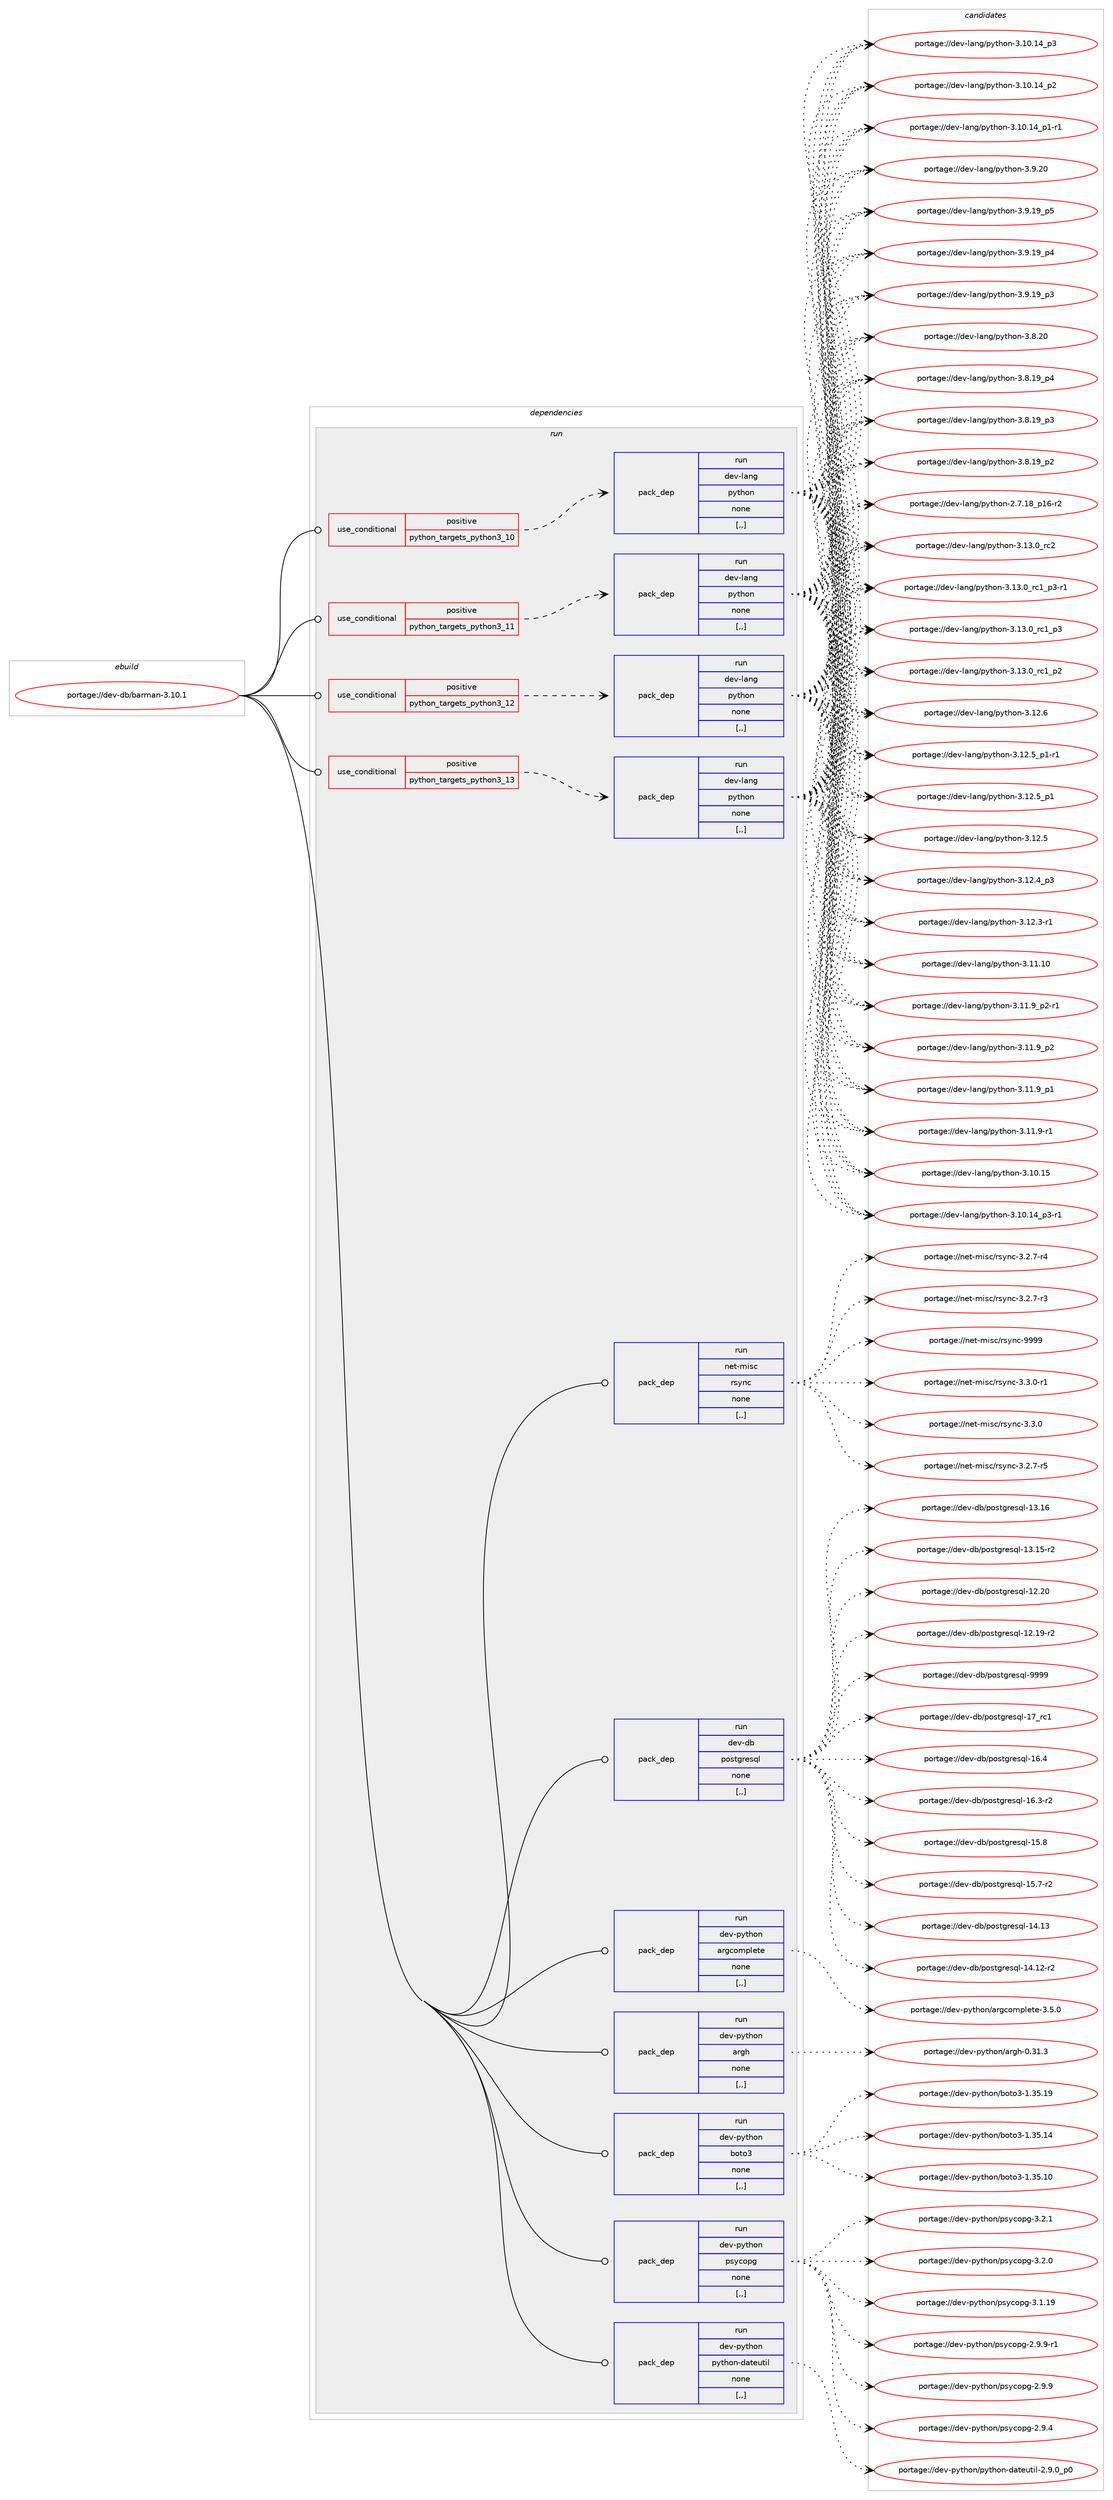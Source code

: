 digraph prolog {

# *************
# Graph options
# *************

newrank=true;
concentrate=true;
compound=true;
graph [rankdir=LR,fontname=Helvetica,fontsize=10,ranksep=1.5];#, ranksep=2.5, nodesep=0.2];
edge  [arrowhead=vee];
node  [fontname=Helvetica,fontsize=10];

# **********
# The ebuild
# **********

subgraph cluster_leftcol {
color=gray;
label=<<i>ebuild</i>>;
id [label="portage://dev-db/barman-3.10.1", color=red, width=4, href="../dev-db/barman-3.10.1.svg"];
}

# ****************
# The dependencies
# ****************

subgraph cluster_midcol {
color=gray;
label=<<i>dependencies</i>>;
subgraph cluster_compile {
fillcolor="#eeeeee";
style=filled;
label=<<i>compile</i>>;
}
subgraph cluster_compileandrun {
fillcolor="#eeeeee";
style=filled;
label=<<i>compile and run</i>>;
}
subgraph cluster_run {
fillcolor="#eeeeee";
style=filled;
label=<<i>run</i>>;
subgraph cond146926 {
dependency559145 [label=<<TABLE BORDER="0" CELLBORDER="1" CELLSPACING="0" CELLPADDING="4"><TR><TD ROWSPAN="3" CELLPADDING="10">use_conditional</TD></TR><TR><TD>positive</TD></TR><TR><TD>python_targets_python3_10</TD></TR></TABLE>>, shape=none, color=red];
subgraph pack407696 {
dependency559146 [label=<<TABLE BORDER="0" CELLBORDER="1" CELLSPACING="0" CELLPADDING="4" WIDTH="220"><TR><TD ROWSPAN="6" CELLPADDING="30">pack_dep</TD></TR><TR><TD WIDTH="110">run</TD></TR><TR><TD>dev-lang</TD></TR><TR><TD>python</TD></TR><TR><TD>none</TD></TR><TR><TD>[,,]</TD></TR></TABLE>>, shape=none, color=blue];
}
dependency559145:e -> dependency559146:w [weight=20,style="dashed",arrowhead="vee"];
}
id:e -> dependency559145:w [weight=20,style="solid",arrowhead="odot"];
subgraph cond146927 {
dependency559147 [label=<<TABLE BORDER="0" CELLBORDER="1" CELLSPACING="0" CELLPADDING="4"><TR><TD ROWSPAN="3" CELLPADDING="10">use_conditional</TD></TR><TR><TD>positive</TD></TR><TR><TD>python_targets_python3_11</TD></TR></TABLE>>, shape=none, color=red];
subgraph pack407697 {
dependency559148 [label=<<TABLE BORDER="0" CELLBORDER="1" CELLSPACING="0" CELLPADDING="4" WIDTH="220"><TR><TD ROWSPAN="6" CELLPADDING="30">pack_dep</TD></TR><TR><TD WIDTH="110">run</TD></TR><TR><TD>dev-lang</TD></TR><TR><TD>python</TD></TR><TR><TD>none</TD></TR><TR><TD>[,,]</TD></TR></TABLE>>, shape=none, color=blue];
}
dependency559147:e -> dependency559148:w [weight=20,style="dashed",arrowhead="vee"];
}
id:e -> dependency559147:w [weight=20,style="solid",arrowhead="odot"];
subgraph cond146928 {
dependency559149 [label=<<TABLE BORDER="0" CELLBORDER="1" CELLSPACING="0" CELLPADDING="4"><TR><TD ROWSPAN="3" CELLPADDING="10">use_conditional</TD></TR><TR><TD>positive</TD></TR><TR><TD>python_targets_python3_12</TD></TR></TABLE>>, shape=none, color=red];
subgraph pack407698 {
dependency559150 [label=<<TABLE BORDER="0" CELLBORDER="1" CELLSPACING="0" CELLPADDING="4" WIDTH="220"><TR><TD ROWSPAN="6" CELLPADDING="30">pack_dep</TD></TR><TR><TD WIDTH="110">run</TD></TR><TR><TD>dev-lang</TD></TR><TR><TD>python</TD></TR><TR><TD>none</TD></TR><TR><TD>[,,]</TD></TR></TABLE>>, shape=none, color=blue];
}
dependency559149:e -> dependency559150:w [weight=20,style="dashed",arrowhead="vee"];
}
id:e -> dependency559149:w [weight=20,style="solid",arrowhead="odot"];
subgraph cond146929 {
dependency559151 [label=<<TABLE BORDER="0" CELLBORDER="1" CELLSPACING="0" CELLPADDING="4"><TR><TD ROWSPAN="3" CELLPADDING="10">use_conditional</TD></TR><TR><TD>positive</TD></TR><TR><TD>python_targets_python3_13</TD></TR></TABLE>>, shape=none, color=red];
subgraph pack407699 {
dependency559152 [label=<<TABLE BORDER="0" CELLBORDER="1" CELLSPACING="0" CELLPADDING="4" WIDTH="220"><TR><TD ROWSPAN="6" CELLPADDING="30">pack_dep</TD></TR><TR><TD WIDTH="110">run</TD></TR><TR><TD>dev-lang</TD></TR><TR><TD>python</TD></TR><TR><TD>none</TD></TR><TR><TD>[,,]</TD></TR></TABLE>>, shape=none, color=blue];
}
dependency559151:e -> dependency559152:w [weight=20,style="dashed",arrowhead="vee"];
}
id:e -> dependency559151:w [weight=20,style="solid",arrowhead="odot"];
subgraph pack407700 {
dependency559153 [label=<<TABLE BORDER="0" CELLBORDER="1" CELLSPACING="0" CELLPADDING="4" WIDTH="220"><TR><TD ROWSPAN="6" CELLPADDING="30">pack_dep</TD></TR><TR><TD WIDTH="110">run</TD></TR><TR><TD>dev-db</TD></TR><TR><TD>postgresql</TD></TR><TR><TD>none</TD></TR><TR><TD>[,,]</TD></TR></TABLE>>, shape=none, color=blue];
}
id:e -> dependency559153:w [weight=20,style="solid",arrowhead="odot"];
subgraph pack407701 {
dependency559154 [label=<<TABLE BORDER="0" CELLBORDER="1" CELLSPACING="0" CELLPADDING="4" WIDTH="220"><TR><TD ROWSPAN="6" CELLPADDING="30">pack_dep</TD></TR><TR><TD WIDTH="110">run</TD></TR><TR><TD>dev-python</TD></TR><TR><TD>argcomplete</TD></TR><TR><TD>none</TD></TR><TR><TD>[,,]</TD></TR></TABLE>>, shape=none, color=blue];
}
id:e -> dependency559154:w [weight=20,style="solid",arrowhead="odot"];
subgraph pack407702 {
dependency559155 [label=<<TABLE BORDER="0" CELLBORDER="1" CELLSPACING="0" CELLPADDING="4" WIDTH="220"><TR><TD ROWSPAN="6" CELLPADDING="30">pack_dep</TD></TR><TR><TD WIDTH="110">run</TD></TR><TR><TD>dev-python</TD></TR><TR><TD>argh</TD></TR><TR><TD>none</TD></TR><TR><TD>[,,]</TD></TR></TABLE>>, shape=none, color=blue];
}
id:e -> dependency559155:w [weight=20,style="solid",arrowhead="odot"];
subgraph pack407703 {
dependency559156 [label=<<TABLE BORDER="0" CELLBORDER="1" CELLSPACING="0" CELLPADDING="4" WIDTH="220"><TR><TD ROWSPAN="6" CELLPADDING="30">pack_dep</TD></TR><TR><TD WIDTH="110">run</TD></TR><TR><TD>dev-python</TD></TR><TR><TD>boto3</TD></TR><TR><TD>none</TD></TR><TR><TD>[,,]</TD></TR></TABLE>>, shape=none, color=blue];
}
id:e -> dependency559156:w [weight=20,style="solid",arrowhead="odot"];
subgraph pack407704 {
dependency559157 [label=<<TABLE BORDER="0" CELLBORDER="1" CELLSPACING="0" CELLPADDING="4" WIDTH="220"><TR><TD ROWSPAN="6" CELLPADDING="30">pack_dep</TD></TR><TR><TD WIDTH="110">run</TD></TR><TR><TD>dev-python</TD></TR><TR><TD>psycopg</TD></TR><TR><TD>none</TD></TR><TR><TD>[,,]</TD></TR></TABLE>>, shape=none, color=blue];
}
id:e -> dependency559157:w [weight=20,style="solid",arrowhead="odot"];
subgraph pack407705 {
dependency559158 [label=<<TABLE BORDER="0" CELLBORDER="1" CELLSPACING="0" CELLPADDING="4" WIDTH="220"><TR><TD ROWSPAN="6" CELLPADDING="30">pack_dep</TD></TR><TR><TD WIDTH="110">run</TD></TR><TR><TD>dev-python</TD></TR><TR><TD>python-dateutil</TD></TR><TR><TD>none</TD></TR><TR><TD>[,,]</TD></TR></TABLE>>, shape=none, color=blue];
}
id:e -> dependency559158:w [weight=20,style="solid",arrowhead="odot"];
subgraph pack407706 {
dependency559159 [label=<<TABLE BORDER="0" CELLBORDER="1" CELLSPACING="0" CELLPADDING="4" WIDTH="220"><TR><TD ROWSPAN="6" CELLPADDING="30">pack_dep</TD></TR><TR><TD WIDTH="110">run</TD></TR><TR><TD>net-misc</TD></TR><TR><TD>rsync</TD></TR><TR><TD>none</TD></TR><TR><TD>[,,]</TD></TR></TABLE>>, shape=none, color=blue];
}
id:e -> dependency559159:w [weight=20,style="solid",arrowhead="odot"];
}
}

# **************
# The candidates
# **************

subgraph cluster_choices {
rank=same;
color=gray;
label=<<i>candidates</i>>;

subgraph choice407696 {
color=black;
nodesep=1;
choice10010111845108971101034711212111610411111045514649514648951149950 [label="portage://dev-lang/python-3.13.0_rc2", color=red, width=4,href="../dev-lang/python-3.13.0_rc2.svg"];
choice1001011184510897110103471121211161041111104551464951464895114994995112514511449 [label="portage://dev-lang/python-3.13.0_rc1_p3-r1", color=red, width=4,href="../dev-lang/python-3.13.0_rc1_p3-r1.svg"];
choice100101118451089711010347112121116104111110455146495146489511499499511251 [label="portage://dev-lang/python-3.13.0_rc1_p3", color=red, width=4,href="../dev-lang/python-3.13.0_rc1_p3.svg"];
choice100101118451089711010347112121116104111110455146495146489511499499511250 [label="portage://dev-lang/python-3.13.0_rc1_p2", color=red, width=4,href="../dev-lang/python-3.13.0_rc1_p2.svg"];
choice10010111845108971101034711212111610411111045514649504654 [label="portage://dev-lang/python-3.12.6", color=red, width=4,href="../dev-lang/python-3.12.6.svg"];
choice1001011184510897110103471121211161041111104551464950465395112494511449 [label="portage://dev-lang/python-3.12.5_p1-r1", color=red, width=4,href="../dev-lang/python-3.12.5_p1-r1.svg"];
choice100101118451089711010347112121116104111110455146495046539511249 [label="portage://dev-lang/python-3.12.5_p1", color=red, width=4,href="../dev-lang/python-3.12.5_p1.svg"];
choice10010111845108971101034711212111610411111045514649504653 [label="portage://dev-lang/python-3.12.5", color=red, width=4,href="../dev-lang/python-3.12.5.svg"];
choice100101118451089711010347112121116104111110455146495046529511251 [label="portage://dev-lang/python-3.12.4_p3", color=red, width=4,href="../dev-lang/python-3.12.4_p3.svg"];
choice100101118451089711010347112121116104111110455146495046514511449 [label="portage://dev-lang/python-3.12.3-r1", color=red, width=4,href="../dev-lang/python-3.12.3-r1.svg"];
choice1001011184510897110103471121211161041111104551464949464948 [label="portage://dev-lang/python-3.11.10", color=red, width=4,href="../dev-lang/python-3.11.10.svg"];
choice1001011184510897110103471121211161041111104551464949465795112504511449 [label="portage://dev-lang/python-3.11.9_p2-r1", color=red, width=4,href="../dev-lang/python-3.11.9_p2-r1.svg"];
choice100101118451089711010347112121116104111110455146494946579511250 [label="portage://dev-lang/python-3.11.9_p2", color=red, width=4,href="../dev-lang/python-3.11.9_p2.svg"];
choice100101118451089711010347112121116104111110455146494946579511249 [label="portage://dev-lang/python-3.11.9_p1", color=red, width=4,href="../dev-lang/python-3.11.9_p1.svg"];
choice100101118451089711010347112121116104111110455146494946574511449 [label="portage://dev-lang/python-3.11.9-r1", color=red, width=4,href="../dev-lang/python-3.11.9-r1.svg"];
choice1001011184510897110103471121211161041111104551464948464953 [label="portage://dev-lang/python-3.10.15", color=red, width=4,href="../dev-lang/python-3.10.15.svg"];
choice100101118451089711010347112121116104111110455146494846495295112514511449 [label="portage://dev-lang/python-3.10.14_p3-r1", color=red, width=4,href="../dev-lang/python-3.10.14_p3-r1.svg"];
choice10010111845108971101034711212111610411111045514649484649529511251 [label="portage://dev-lang/python-3.10.14_p3", color=red, width=4,href="../dev-lang/python-3.10.14_p3.svg"];
choice10010111845108971101034711212111610411111045514649484649529511250 [label="portage://dev-lang/python-3.10.14_p2", color=red, width=4,href="../dev-lang/python-3.10.14_p2.svg"];
choice100101118451089711010347112121116104111110455146494846495295112494511449 [label="portage://dev-lang/python-3.10.14_p1-r1", color=red, width=4,href="../dev-lang/python-3.10.14_p1-r1.svg"];
choice10010111845108971101034711212111610411111045514657465048 [label="portage://dev-lang/python-3.9.20", color=red, width=4,href="../dev-lang/python-3.9.20.svg"];
choice100101118451089711010347112121116104111110455146574649579511253 [label="portage://dev-lang/python-3.9.19_p5", color=red, width=4,href="../dev-lang/python-3.9.19_p5.svg"];
choice100101118451089711010347112121116104111110455146574649579511252 [label="portage://dev-lang/python-3.9.19_p4", color=red, width=4,href="../dev-lang/python-3.9.19_p4.svg"];
choice100101118451089711010347112121116104111110455146574649579511251 [label="portage://dev-lang/python-3.9.19_p3", color=red, width=4,href="../dev-lang/python-3.9.19_p3.svg"];
choice10010111845108971101034711212111610411111045514656465048 [label="portage://dev-lang/python-3.8.20", color=red, width=4,href="../dev-lang/python-3.8.20.svg"];
choice100101118451089711010347112121116104111110455146564649579511252 [label="portage://dev-lang/python-3.8.19_p4", color=red, width=4,href="../dev-lang/python-3.8.19_p4.svg"];
choice100101118451089711010347112121116104111110455146564649579511251 [label="portage://dev-lang/python-3.8.19_p3", color=red, width=4,href="../dev-lang/python-3.8.19_p3.svg"];
choice100101118451089711010347112121116104111110455146564649579511250 [label="portage://dev-lang/python-3.8.19_p2", color=red, width=4,href="../dev-lang/python-3.8.19_p2.svg"];
choice100101118451089711010347112121116104111110455046554649569511249544511450 [label="portage://dev-lang/python-2.7.18_p16-r2", color=red, width=4,href="../dev-lang/python-2.7.18_p16-r2.svg"];
dependency559146:e -> choice10010111845108971101034711212111610411111045514649514648951149950:w [style=dotted,weight="100"];
dependency559146:e -> choice1001011184510897110103471121211161041111104551464951464895114994995112514511449:w [style=dotted,weight="100"];
dependency559146:e -> choice100101118451089711010347112121116104111110455146495146489511499499511251:w [style=dotted,weight="100"];
dependency559146:e -> choice100101118451089711010347112121116104111110455146495146489511499499511250:w [style=dotted,weight="100"];
dependency559146:e -> choice10010111845108971101034711212111610411111045514649504654:w [style=dotted,weight="100"];
dependency559146:e -> choice1001011184510897110103471121211161041111104551464950465395112494511449:w [style=dotted,weight="100"];
dependency559146:e -> choice100101118451089711010347112121116104111110455146495046539511249:w [style=dotted,weight="100"];
dependency559146:e -> choice10010111845108971101034711212111610411111045514649504653:w [style=dotted,weight="100"];
dependency559146:e -> choice100101118451089711010347112121116104111110455146495046529511251:w [style=dotted,weight="100"];
dependency559146:e -> choice100101118451089711010347112121116104111110455146495046514511449:w [style=dotted,weight="100"];
dependency559146:e -> choice1001011184510897110103471121211161041111104551464949464948:w [style=dotted,weight="100"];
dependency559146:e -> choice1001011184510897110103471121211161041111104551464949465795112504511449:w [style=dotted,weight="100"];
dependency559146:e -> choice100101118451089711010347112121116104111110455146494946579511250:w [style=dotted,weight="100"];
dependency559146:e -> choice100101118451089711010347112121116104111110455146494946579511249:w [style=dotted,weight="100"];
dependency559146:e -> choice100101118451089711010347112121116104111110455146494946574511449:w [style=dotted,weight="100"];
dependency559146:e -> choice1001011184510897110103471121211161041111104551464948464953:w [style=dotted,weight="100"];
dependency559146:e -> choice100101118451089711010347112121116104111110455146494846495295112514511449:w [style=dotted,weight="100"];
dependency559146:e -> choice10010111845108971101034711212111610411111045514649484649529511251:w [style=dotted,weight="100"];
dependency559146:e -> choice10010111845108971101034711212111610411111045514649484649529511250:w [style=dotted,weight="100"];
dependency559146:e -> choice100101118451089711010347112121116104111110455146494846495295112494511449:w [style=dotted,weight="100"];
dependency559146:e -> choice10010111845108971101034711212111610411111045514657465048:w [style=dotted,weight="100"];
dependency559146:e -> choice100101118451089711010347112121116104111110455146574649579511253:w [style=dotted,weight="100"];
dependency559146:e -> choice100101118451089711010347112121116104111110455146574649579511252:w [style=dotted,weight="100"];
dependency559146:e -> choice100101118451089711010347112121116104111110455146574649579511251:w [style=dotted,weight="100"];
dependency559146:e -> choice10010111845108971101034711212111610411111045514656465048:w [style=dotted,weight="100"];
dependency559146:e -> choice100101118451089711010347112121116104111110455146564649579511252:w [style=dotted,weight="100"];
dependency559146:e -> choice100101118451089711010347112121116104111110455146564649579511251:w [style=dotted,weight="100"];
dependency559146:e -> choice100101118451089711010347112121116104111110455146564649579511250:w [style=dotted,weight="100"];
dependency559146:e -> choice100101118451089711010347112121116104111110455046554649569511249544511450:w [style=dotted,weight="100"];
}
subgraph choice407697 {
color=black;
nodesep=1;
choice10010111845108971101034711212111610411111045514649514648951149950 [label="portage://dev-lang/python-3.13.0_rc2", color=red, width=4,href="../dev-lang/python-3.13.0_rc2.svg"];
choice1001011184510897110103471121211161041111104551464951464895114994995112514511449 [label="portage://dev-lang/python-3.13.0_rc1_p3-r1", color=red, width=4,href="../dev-lang/python-3.13.0_rc1_p3-r1.svg"];
choice100101118451089711010347112121116104111110455146495146489511499499511251 [label="portage://dev-lang/python-3.13.0_rc1_p3", color=red, width=4,href="../dev-lang/python-3.13.0_rc1_p3.svg"];
choice100101118451089711010347112121116104111110455146495146489511499499511250 [label="portage://dev-lang/python-3.13.0_rc1_p2", color=red, width=4,href="../dev-lang/python-3.13.0_rc1_p2.svg"];
choice10010111845108971101034711212111610411111045514649504654 [label="portage://dev-lang/python-3.12.6", color=red, width=4,href="../dev-lang/python-3.12.6.svg"];
choice1001011184510897110103471121211161041111104551464950465395112494511449 [label="portage://dev-lang/python-3.12.5_p1-r1", color=red, width=4,href="../dev-lang/python-3.12.5_p1-r1.svg"];
choice100101118451089711010347112121116104111110455146495046539511249 [label="portage://dev-lang/python-3.12.5_p1", color=red, width=4,href="../dev-lang/python-3.12.5_p1.svg"];
choice10010111845108971101034711212111610411111045514649504653 [label="portage://dev-lang/python-3.12.5", color=red, width=4,href="../dev-lang/python-3.12.5.svg"];
choice100101118451089711010347112121116104111110455146495046529511251 [label="portage://dev-lang/python-3.12.4_p3", color=red, width=4,href="../dev-lang/python-3.12.4_p3.svg"];
choice100101118451089711010347112121116104111110455146495046514511449 [label="portage://dev-lang/python-3.12.3-r1", color=red, width=4,href="../dev-lang/python-3.12.3-r1.svg"];
choice1001011184510897110103471121211161041111104551464949464948 [label="portage://dev-lang/python-3.11.10", color=red, width=4,href="../dev-lang/python-3.11.10.svg"];
choice1001011184510897110103471121211161041111104551464949465795112504511449 [label="portage://dev-lang/python-3.11.9_p2-r1", color=red, width=4,href="../dev-lang/python-3.11.9_p2-r1.svg"];
choice100101118451089711010347112121116104111110455146494946579511250 [label="portage://dev-lang/python-3.11.9_p2", color=red, width=4,href="../dev-lang/python-3.11.9_p2.svg"];
choice100101118451089711010347112121116104111110455146494946579511249 [label="portage://dev-lang/python-3.11.9_p1", color=red, width=4,href="../dev-lang/python-3.11.9_p1.svg"];
choice100101118451089711010347112121116104111110455146494946574511449 [label="portage://dev-lang/python-3.11.9-r1", color=red, width=4,href="../dev-lang/python-3.11.9-r1.svg"];
choice1001011184510897110103471121211161041111104551464948464953 [label="portage://dev-lang/python-3.10.15", color=red, width=4,href="../dev-lang/python-3.10.15.svg"];
choice100101118451089711010347112121116104111110455146494846495295112514511449 [label="portage://dev-lang/python-3.10.14_p3-r1", color=red, width=4,href="../dev-lang/python-3.10.14_p3-r1.svg"];
choice10010111845108971101034711212111610411111045514649484649529511251 [label="portage://dev-lang/python-3.10.14_p3", color=red, width=4,href="../dev-lang/python-3.10.14_p3.svg"];
choice10010111845108971101034711212111610411111045514649484649529511250 [label="portage://dev-lang/python-3.10.14_p2", color=red, width=4,href="../dev-lang/python-3.10.14_p2.svg"];
choice100101118451089711010347112121116104111110455146494846495295112494511449 [label="portage://dev-lang/python-3.10.14_p1-r1", color=red, width=4,href="../dev-lang/python-3.10.14_p1-r1.svg"];
choice10010111845108971101034711212111610411111045514657465048 [label="portage://dev-lang/python-3.9.20", color=red, width=4,href="../dev-lang/python-3.9.20.svg"];
choice100101118451089711010347112121116104111110455146574649579511253 [label="portage://dev-lang/python-3.9.19_p5", color=red, width=4,href="../dev-lang/python-3.9.19_p5.svg"];
choice100101118451089711010347112121116104111110455146574649579511252 [label="portage://dev-lang/python-3.9.19_p4", color=red, width=4,href="../dev-lang/python-3.9.19_p4.svg"];
choice100101118451089711010347112121116104111110455146574649579511251 [label="portage://dev-lang/python-3.9.19_p3", color=red, width=4,href="../dev-lang/python-3.9.19_p3.svg"];
choice10010111845108971101034711212111610411111045514656465048 [label="portage://dev-lang/python-3.8.20", color=red, width=4,href="../dev-lang/python-3.8.20.svg"];
choice100101118451089711010347112121116104111110455146564649579511252 [label="portage://dev-lang/python-3.8.19_p4", color=red, width=4,href="../dev-lang/python-3.8.19_p4.svg"];
choice100101118451089711010347112121116104111110455146564649579511251 [label="portage://dev-lang/python-3.8.19_p3", color=red, width=4,href="../dev-lang/python-3.8.19_p3.svg"];
choice100101118451089711010347112121116104111110455146564649579511250 [label="portage://dev-lang/python-3.8.19_p2", color=red, width=4,href="../dev-lang/python-3.8.19_p2.svg"];
choice100101118451089711010347112121116104111110455046554649569511249544511450 [label="portage://dev-lang/python-2.7.18_p16-r2", color=red, width=4,href="../dev-lang/python-2.7.18_p16-r2.svg"];
dependency559148:e -> choice10010111845108971101034711212111610411111045514649514648951149950:w [style=dotted,weight="100"];
dependency559148:e -> choice1001011184510897110103471121211161041111104551464951464895114994995112514511449:w [style=dotted,weight="100"];
dependency559148:e -> choice100101118451089711010347112121116104111110455146495146489511499499511251:w [style=dotted,weight="100"];
dependency559148:e -> choice100101118451089711010347112121116104111110455146495146489511499499511250:w [style=dotted,weight="100"];
dependency559148:e -> choice10010111845108971101034711212111610411111045514649504654:w [style=dotted,weight="100"];
dependency559148:e -> choice1001011184510897110103471121211161041111104551464950465395112494511449:w [style=dotted,weight="100"];
dependency559148:e -> choice100101118451089711010347112121116104111110455146495046539511249:w [style=dotted,weight="100"];
dependency559148:e -> choice10010111845108971101034711212111610411111045514649504653:w [style=dotted,weight="100"];
dependency559148:e -> choice100101118451089711010347112121116104111110455146495046529511251:w [style=dotted,weight="100"];
dependency559148:e -> choice100101118451089711010347112121116104111110455146495046514511449:w [style=dotted,weight="100"];
dependency559148:e -> choice1001011184510897110103471121211161041111104551464949464948:w [style=dotted,weight="100"];
dependency559148:e -> choice1001011184510897110103471121211161041111104551464949465795112504511449:w [style=dotted,weight="100"];
dependency559148:e -> choice100101118451089711010347112121116104111110455146494946579511250:w [style=dotted,weight="100"];
dependency559148:e -> choice100101118451089711010347112121116104111110455146494946579511249:w [style=dotted,weight="100"];
dependency559148:e -> choice100101118451089711010347112121116104111110455146494946574511449:w [style=dotted,weight="100"];
dependency559148:e -> choice1001011184510897110103471121211161041111104551464948464953:w [style=dotted,weight="100"];
dependency559148:e -> choice100101118451089711010347112121116104111110455146494846495295112514511449:w [style=dotted,weight="100"];
dependency559148:e -> choice10010111845108971101034711212111610411111045514649484649529511251:w [style=dotted,weight="100"];
dependency559148:e -> choice10010111845108971101034711212111610411111045514649484649529511250:w [style=dotted,weight="100"];
dependency559148:e -> choice100101118451089711010347112121116104111110455146494846495295112494511449:w [style=dotted,weight="100"];
dependency559148:e -> choice10010111845108971101034711212111610411111045514657465048:w [style=dotted,weight="100"];
dependency559148:e -> choice100101118451089711010347112121116104111110455146574649579511253:w [style=dotted,weight="100"];
dependency559148:e -> choice100101118451089711010347112121116104111110455146574649579511252:w [style=dotted,weight="100"];
dependency559148:e -> choice100101118451089711010347112121116104111110455146574649579511251:w [style=dotted,weight="100"];
dependency559148:e -> choice10010111845108971101034711212111610411111045514656465048:w [style=dotted,weight="100"];
dependency559148:e -> choice100101118451089711010347112121116104111110455146564649579511252:w [style=dotted,weight="100"];
dependency559148:e -> choice100101118451089711010347112121116104111110455146564649579511251:w [style=dotted,weight="100"];
dependency559148:e -> choice100101118451089711010347112121116104111110455146564649579511250:w [style=dotted,weight="100"];
dependency559148:e -> choice100101118451089711010347112121116104111110455046554649569511249544511450:w [style=dotted,weight="100"];
}
subgraph choice407698 {
color=black;
nodesep=1;
choice10010111845108971101034711212111610411111045514649514648951149950 [label="portage://dev-lang/python-3.13.0_rc2", color=red, width=4,href="../dev-lang/python-3.13.0_rc2.svg"];
choice1001011184510897110103471121211161041111104551464951464895114994995112514511449 [label="portage://dev-lang/python-3.13.0_rc1_p3-r1", color=red, width=4,href="../dev-lang/python-3.13.0_rc1_p3-r1.svg"];
choice100101118451089711010347112121116104111110455146495146489511499499511251 [label="portage://dev-lang/python-3.13.0_rc1_p3", color=red, width=4,href="../dev-lang/python-3.13.0_rc1_p3.svg"];
choice100101118451089711010347112121116104111110455146495146489511499499511250 [label="portage://dev-lang/python-3.13.0_rc1_p2", color=red, width=4,href="../dev-lang/python-3.13.0_rc1_p2.svg"];
choice10010111845108971101034711212111610411111045514649504654 [label="portage://dev-lang/python-3.12.6", color=red, width=4,href="../dev-lang/python-3.12.6.svg"];
choice1001011184510897110103471121211161041111104551464950465395112494511449 [label="portage://dev-lang/python-3.12.5_p1-r1", color=red, width=4,href="../dev-lang/python-3.12.5_p1-r1.svg"];
choice100101118451089711010347112121116104111110455146495046539511249 [label="portage://dev-lang/python-3.12.5_p1", color=red, width=4,href="../dev-lang/python-3.12.5_p1.svg"];
choice10010111845108971101034711212111610411111045514649504653 [label="portage://dev-lang/python-3.12.5", color=red, width=4,href="../dev-lang/python-3.12.5.svg"];
choice100101118451089711010347112121116104111110455146495046529511251 [label="portage://dev-lang/python-3.12.4_p3", color=red, width=4,href="../dev-lang/python-3.12.4_p3.svg"];
choice100101118451089711010347112121116104111110455146495046514511449 [label="portage://dev-lang/python-3.12.3-r1", color=red, width=4,href="../dev-lang/python-3.12.3-r1.svg"];
choice1001011184510897110103471121211161041111104551464949464948 [label="portage://dev-lang/python-3.11.10", color=red, width=4,href="../dev-lang/python-3.11.10.svg"];
choice1001011184510897110103471121211161041111104551464949465795112504511449 [label="portage://dev-lang/python-3.11.9_p2-r1", color=red, width=4,href="../dev-lang/python-3.11.9_p2-r1.svg"];
choice100101118451089711010347112121116104111110455146494946579511250 [label="portage://dev-lang/python-3.11.9_p2", color=red, width=4,href="../dev-lang/python-3.11.9_p2.svg"];
choice100101118451089711010347112121116104111110455146494946579511249 [label="portage://dev-lang/python-3.11.9_p1", color=red, width=4,href="../dev-lang/python-3.11.9_p1.svg"];
choice100101118451089711010347112121116104111110455146494946574511449 [label="portage://dev-lang/python-3.11.9-r1", color=red, width=4,href="../dev-lang/python-3.11.9-r1.svg"];
choice1001011184510897110103471121211161041111104551464948464953 [label="portage://dev-lang/python-3.10.15", color=red, width=4,href="../dev-lang/python-3.10.15.svg"];
choice100101118451089711010347112121116104111110455146494846495295112514511449 [label="portage://dev-lang/python-3.10.14_p3-r1", color=red, width=4,href="../dev-lang/python-3.10.14_p3-r1.svg"];
choice10010111845108971101034711212111610411111045514649484649529511251 [label="portage://dev-lang/python-3.10.14_p3", color=red, width=4,href="../dev-lang/python-3.10.14_p3.svg"];
choice10010111845108971101034711212111610411111045514649484649529511250 [label="portage://dev-lang/python-3.10.14_p2", color=red, width=4,href="../dev-lang/python-3.10.14_p2.svg"];
choice100101118451089711010347112121116104111110455146494846495295112494511449 [label="portage://dev-lang/python-3.10.14_p1-r1", color=red, width=4,href="../dev-lang/python-3.10.14_p1-r1.svg"];
choice10010111845108971101034711212111610411111045514657465048 [label="portage://dev-lang/python-3.9.20", color=red, width=4,href="../dev-lang/python-3.9.20.svg"];
choice100101118451089711010347112121116104111110455146574649579511253 [label="portage://dev-lang/python-3.9.19_p5", color=red, width=4,href="../dev-lang/python-3.9.19_p5.svg"];
choice100101118451089711010347112121116104111110455146574649579511252 [label="portage://dev-lang/python-3.9.19_p4", color=red, width=4,href="../dev-lang/python-3.9.19_p4.svg"];
choice100101118451089711010347112121116104111110455146574649579511251 [label="portage://dev-lang/python-3.9.19_p3", color=red, width=4,href="../dev-lang/python-3.9.19_p3.svg"];
choice10010111845108971101034711212111610411111045514656465048 [label="portage://dev-lang/python-3.8.20", color=red, width=4,href="../dev-lang/python-3.8.20.svg"];
choice100101118451089711010347112121116104111110455146564649579511252 [label="portage://dev-lang/python-3.8.19_p4", color=red, width=4,href="../dev-lang/python-3.8.19_p4.svg"];
choice100101118451089711010347112121116104111110455146564649579511251 [label="portage://dev-lang/python-3.8.19_p3", color=red, width=4,href="../dev-lang/python-3.8.19_p3.svg"];
choice100101118451089711010347112121116104111110455146564649579511250 [label="portage://dev-lang/python-3.8.19_p2", color=red, width=4,href="../dev-lang/python-3.8.19_p2.svg"];
choice100101118451089711010347112121116104111110455046554649569511249544511450 [label="portage://dev-lang/python-2.7.18_p16-r2", color=red, width=4,href="../dev-lang/python-2.7.18_p16-r2.svg"];
dependency559150:e -> choice10010111845108971101034711212111610411111045514649514648951149950:w [style=dotted,weight="100"];
dependency559150:e -> choice1001011184510897110103471121211161041111104551464951464895114994995112514511449:w [style=dotted,weight="100"];
dependency559150:e -> choice100101118451089711010347112121116104111110455146495146489511499499511251:w [style=dotted,weight="100"];
dependency559150:e -> choice100101118451089711010347112121116104111110455146495146489511499499511250:w [style=dotted,weight="100"];
dependency559150:e -> choice10010111845108971101034711212111610411111045514649504654:w [style=dotted,weight="100"];
dependency559150:e -> choice1001011184510897110103471121211161041111104551464950465395112494511449:w [style=dotted,weight="100"];
dependency559150:e -> choice100101118451089711010347112121116104111110455146495046539511249:w [style=dotted,weight="100"];
dependency559150:e -> choice10010111845108971101034711212111610411111045514649504653:w [style=dotted,weight="100"];
dependency559150:e -> choice100101118451089711010347112121116104111110455146495046529511251:w [style=dotted,weight="100"];
dependency559150:e -> choice100101118451089711010347112121116104111110455146495046514511449:w [style=dotted,weight="100"];
dependency559150:e -> choice1001011184510897110103471121211161041111104551464949464948:w [style=dotted,weight="100"];
dependency559150:e -> choice1001011184510897110103471121211161041111104551464949465795112504511449:w [style=dotted,weight="100"];
dependency559150:e -> choice100101118451089711010347112121116104111110455146494946579511250:w [style=dotted,weight="100"];
dependency559150:e -> choice100101118451089711010347112121116104111110455146494946579511249:w [style=dotted,weight="100"];
dependency559150:e -> choice100101118451089711010347112121116104111110455146494946574511449:w [style=dotted,weight="100"];
dependency559150:e -> choice1001011184510897110103471121211161041111104551464948464953:w [style=dotted,weight="100"];
dependency559150:e -> choice100101118451089711010347112121116104111110455146494846495295112514511449:w [style=dotted,weight="100"];
dependency559150:e -> choice10010111845108971101034711212111610411111045514649484649529511251:w [style=dotted,weight="100"];
dependency559150:e -> choice10010111845108971101034711212111610411111045514649484649529511250:w [style=dotted,weight="100"];
dependency559150:e -> choice100101118451089711010347112121116104111110455146494846495295112494511449:w [style=dotted,weight="100"];
dependency559150:e -> choice10010111845108971101034711212111610411111045514657465048:w [style=dotted,weight="100"];
dependency559150:e -> choice100101118451089711010347112121116104111110455146574649579511253:w [style=dotted,weight="100"];
dependency559150:e -> choice100101118451089711010347112121116104111110455146574649579511252:w [style=dotted,weight="100"];
dependency559150:e -> choice100101118451089711010347112121116104111110455146574649579511251:w [style=dotted,weight="100"];
dependency559150:e -> choice10010111845108971101034711212111610411111045514656465048:w [style=dotted,weight="100"];
dependency559150:e -> choice100101118451089711010347112121116104111110455146564649579511252:w [style=dotted,weight="100"];
dependency559150:e -> choice100101118451089711010347112121116104111110455146564649579511251:w [style=dotted,weight="100"];
dependency559150:e -> choice100101118451089711010347112121116104111110455146564649579511250:w [style=dotted,weight="100"];
dependency559150:e -> choice100101118451089711010347112121116104111110455046554649569511249544511450:w [style=dotted,weight="100"];
}
subgraph choice407699 {
color=black;
nodesep=1;
choice10010111845108971101034711212111610411111045514649514648951149950 [label="portage://dev-lang/python-3.13.0_rc2", color=red, width=4,href="../dev-lang/python-3.13.0_rc2.svg"];
choice1001011184510897110103471121211161041111104551464951464895114994995112514511449 [label="portage://dev-lang/python-3.13.0_rc1_p3-r1", color=red, width=4,href="../dev-lang/python-3.13.0_rc1_p3-r1.svg"];
choice100101118451089711010347112121116104111110455146495146489511499499511251 [label="portage://dev-lang/python-3.13.0_rc1_p3", color=red, width=4,href="../dev-lang/python-3.13.0_rc1_p3.svg"];
choice100101118451089711010347112121116104111110455146495146489511499499511250 [label="portage://dev-lang/python-3.13.0_rc1_p2", color=red, width=4,href="../dev-lang/python-3.13.0_rc1_p2.svg"];
choice10010111845108971101034711212111610411111045514649504654 [label="portage://dev-lang/python-3.12.6", color=red, width=4,href="../dev-lang/python-3.12.6.svg"];
choice1001011184510897110103471121211161041111104551464950465395112494511449 [label="portage://dev-lang/python-3.12.5_p1-r1", color=red, width=4,href="../dev-lang/python-3.12.5_p1-r1.svg"];
choice100101118451089711010347112121116104111110455146495046539511249 [label="portage://dev-lang/python-3.12.5_p1", color=red, width=4,href="../dev-lang/python-3.12.5_p1.svg"];
choice10010111845108971101034711212111610411111045514649504653 [label="portage://dev-lang/python-3.12.5", color=red, width=4,href="../dev-lang/python-3.12.5.svg"];
choice100101118451089711010347112121116104111110455146495046529511251 [label="portage://dev-lang/python-3.12.4_p3", color=red, width=4,href="../dev-lang/python-3.12.4_p3.svg"];
choice100101118451089711010347112121116104111110455146495046514511449 [label="portage://dev-lang/python-3.12.3-r1", color=red, width=4,href="../dev-lang/python-3.12.3-r1.svg"];
choice1001011184510897110103471121211161041111104551464949464948 [label="portage://dev-lang/python-3.11.10", color=red, width=4,href="../dev-lang/python-3.11.10.svg"];
choice1001011184510897110103471121211161041111104551464949465795112504511449 [label="portage://dev-lang/python-3.11.9_p2-r1", color=red, width=4,href="../dev-lang/python-3.11.9_p2-r1.svg"];
choice100101118451089711010347112121116104111110455146494946579511250 [label="portage://dev-lang/python-3.11.9_p2", color=red, width=4,href="../dev-lang/python-3.11.9_p2.svg"];
choice100101118451089711010347112121116104111110455146494946579511249 [label="portage://dev-lang/python-3.11.9_p1", color=red, width=4,href="../dev-lang/python-3.11.9_p1.svg"];
choice100101118451089711010347112121116104111110455146494946574511449 [label="portage://dev-lang/python-3.11.9-r1", color=red, width=4,href="../dev-lang/python-3.11.9-r1.svg"];
choice1001011184510897110103471121211161041111104551464948464953 [label="portage://dev-lang/python-3.10.15", color=red, width=4,href="../dev-lang/python-3.10.15.svg"];
choice100101118451089711010347112121116104111110455146494846495295112514511449 [label="portage://dev-lang/python-3.10.14_p3-r1", color=red, width=4,href="../dev-lang/python-3.10.14_p3-r1.svg"];
choice10010111845108971101034711212111610411111045514649484649529511251 [label="portage://dev-lang/python-3.10.14_p3", color=red, width=4,href="../dev-lang/python-3.10.14_p3.svg"];
choice10010111845108971101034711212111610411111045514649484649529511250 [label="portage://dev-lang/python-3.10.14_p2", color=red, width=4,href="../dev-lang/python-3.10.14_p2.svg"];
choice100101118451089711010347112121116104111110455146494846495295112494511449 [label="portage://dev-lang/python-3.10.14_p1-r1", color=red, width=4,href="../dev-lang/python-3.10.14_p1-r1.svg"];
choice10010111845108971101034711212111610411111045514657465048 [label="portage://dev-lang/python-3.9.20", color=red, width=4,href="../dev-lang/python-3.9.20.svg"];
choice100101118451089711010347112121116104111110455146574649579511253 [label="portage://dev-lang/python-3.9.19_p5", color=red, width=4,href="../dev-lang/python-3.9.19_p5.svg"];
choice100101118451089711010347112121116104111110455146574649579511252 [label="portage://dev-lang/python-3.9.19_p4", color=red, width=4,href="../dev-lang/python-3.9.19_p4.svg"];
choice100101118451089711010347112121116104111110455146574649579511251 [label="portage://dev-lang/python-3.9.19_p3", color=red, width=4,href="../dev-lang/python-3.9.19_p3.svg"];
choice10010111845108971101034711212111610411111045514656465048 [label="portage://dev-lang/python-3.8.20", color=red, width=4,href="../dev-lang/python-3.8.20.svg"];
choice100101118451089711010347112121116104111110455146564649579511252 [label="portage://dev-lang/python-3.8.19_p4", color=red, width=4,href="../dev-lang/python-3.8.19_p4.svg"];
choice100101118451089711010347112121116104111110455146564649579511251 [label="portage://dev-lang/python-3.8.19_p3", color=red, width=4,href="../dev-lang/python-3.8.19_p3.svg"];
choice100101118451089711010347112121116104111110455146564649579511250 [label="portage://dev-lang/python-3.8.19_p2", color=red, width=4,href="../dev-lang/python-3.8.19_p2.svg"];
choice100101118451089711010347112121116104111110455046554649569511249544511450 [label="portage://dev-lang/python-2.7.18_p16-r2", color=red, width=4,href="../dev-lang/python-2.7.18_p16-r2.svg"];
dependency559152:e -> choice10010111845108971101034711212111610411111045514649514648951149950:w [style=dotted,weight="100"];
dependency559152:e -> choice1001011184510897110103471121211161041111104551464951464895114994995112514511449:w [style=dotted,weight="100"];
dependency559152:e -> choice100101118451089711010347112121116104111110455146495146489511499499511251:w [style=dotted,weight="100"];
dependency559152:e -> choice100101118451089711010347112121116104111110455146495146489511499499511250:w [style=dotted,weight="100"];
dependency559152:e -> choice10010111845108971101034711212111610411111045514649504654:w [style=dotted,weight="100"];
dependency559152:e -> choice1001011184510897110103471121211161041111104551464950465395112494511449:w [style=dotted,weight="100"];
dependency559152:e -> choice100101118451089711010347112121116104111110455146495046539511249:w [style=dotted,weight="100"];
dependency559152:e -> choice10010111845108971101034711212111610411111045514649504653:w [style=dotted,weight="100"];
dependency559152:e -> choice100101118451089711010347112121116104111110455146495046529511251:w [style=dotted,weight="100"];
dependency559152:e -> choice100101118451089711010347112121116104111110455146495046514511449:w [style=dotted,weight="100"];
dependency559152:e -> choice1001011184510897110103471121211161041111104551464949464948:w [style=dotted,weight="100"];
dependency559152:e -> choice1001011184510897110103471121211161041111104551464949465795112504511449:w [style=dotted,weight="100"];
dependency559152:e -> choice100101118451089711010347112121116104111110455146494946579511250:w [style=dotted,weight="100"];
dependency559152:e -> choice100101118451089711010347112121116104111110455146494946579511249:w [style=dotted,weight="100"];
dependency559152:e -> choice100101118451089711010347112121116104111110455146494946574511449:w [style=dotted,weight="100"];
dependency559152:e -> choice1001011184510897110103471121211161041111104551464948464953:w [style=dotted,weight="100"];
dependency559152:e -> choice100101118451089711010347112121116104111110455146494846495295112514511449:w [style=dotted,weight="100"];
dependency559152:e -> choice10010111845108971101034711212111610411111045514649484649529511251:w [style=dotted,weight="100"];
dependency559152:e -> choice10010111845108971101034711212111610411111045514649484649529511250:w [style=dotted,weight="100"];
dependency559152:e -> choice100101118451089711010347112121116104111110455146494846495295112494511449:w [style=dotted,weight="100"];
dependency559152:e -> choice10010111845108971101034711212111610411111045514657465048:w [style=dotted,weight="100"];
dependency559152:e -> choice100101118451089711010347112121116104111110455146574649579511253:w [style=dotted,weight="100"];
dependency559152:e -> choice100101118451089711010347112121116104111110455146574649579511252:w [style=dotted,weight="100"];
dependency559152:e -> choice100101118451089711010347112121116104111110455146574649579511251:w [style=dotted,weight="100"];
dependency559152:e -> choice10010111845108971101034711212111610411111045514656465048:w [style=dotted,weight="100"];
dependency559152:e -> choice100101118451089711010347112121116104111110455146564649579511252:w [style=dotted,weight="100"];
dependency559152:e -> choice100101118451089711010347112121116104111110455146564649579511251:w [style=dotted,weight="100"];
dependency559152:e -> choice100101118451089711010347112121116104111110455146564649579511250:w [style=dotted,weight="100"];
dependency559152:e -> choice100101118451089711010347112121116104111110455046554649569511249544511450:w [style=dotted,weight="100"];
}
subgraph choice407700 {
color=black;
nodesep=1;
choice1001011184510098471121111151161031141011151131084557575757 [label="portage://dev-db/postgresql-9999", color=red, width=4,href="../dev-db/postgresql-9999.svg"];
choice100101118451009847112111115116103114101115113108454955951149949 [label="portage://dev-db/postgresql-17_rc1", color=red, width=4,href="../dev-db/postgresql-17_rc1.svg"];
choice1001011184510098471121111151161031141011151131084549544652 [label="portage://dev-db/postgresql-16.4", color=red, width=4,href="../dev-db/postgresql-16.4.svg"];
choice10010111845100984711211111511610311410111511310845495446514511450 [label="portage://dev-db/postgresql-16.3-r2", color=red, width=4,href="../dev-db/postgresql-16.3-r2.svg"];
choice1001011184510098471121111151161031141011151131084549534656 [label="portage://dev-db/postgresql-15.8", color=red, width=4,href="../dev-db/postgresql-15.8.svg"];
choice10010111845100984711211111511610311410111511310845495346554511450 [label="portage://dev-db/postgresql-15.7-r2", color=red, width=4,href="../dev-db/postgresql-15.7-r2.svg"];
choice100101118451009847112111115116103114101115113108454952464951 [label="portage://dev-db/postgresql-14.13", color=red, width=4,href="../dev-db/postgresql-14.13.svg"];
choice1001011184510098471121111151161031141011151131084549524649504511450 [label="portage://dev-db/postgresql-14.12-r2", color=red, width=4,href="../dev-db/postgresql-14.12-r2.svg"];
choice100101118451009847112111115116103114101115113108454951464954 [label="portage://dev-db/postgresql-13.16", color=red, width=4,href="../dev-db/postgresql-13.16.svg"];
choice1001011184510098471121111151161031141011151131084549514649534511450 [label="portage://dev-db/postgresql-13.15-r2", color=red, width=4,href="../dev-db/postgresql-13.15-r2.svg"];
choice100101118451009847112111115116103114101115113108454950465048 [label="portage://dev-db/postgresql-12.20", color=red, width=4,href="../dev-db/postgresql-12.20.svg"];
choice1001011184510098471121111151161031141011151131084549504649574511450 [label="portage://dev-db/postgresql-12.19-r2", color=red, width=4,href="../dev-db/postgresql-12.19-r2.svg"];
dependency559153:e -> choice1001011184510098471121111151161031141011151131084557575757:w [style=dotted,weight="100"];
dependency559153:e -> choice100101118451009847112111115116103114101115113108454955951149949:w [style=dotted,weight="100"];
dependency559153:e -> choice1001011184510098471121111151161031141011151131084549544652:w [style=dotted,weight="100"];
dependency559153:e -> choice10010111845100984711211111511610311410111511310845495446514511450:w [style=dotted,weight="100"];
dependency559153:e -> choice1001011184510098471121111151161031141011151131084549534656:w [style=dotted,weight="100"];
dependency559153:e -> choice10010111845100984711211111511610311410111511310845495346554511450:w [style=dotted,weight="100"];
dependency559153:e -> choice100101118451009847112111115116103114101115113108454952464951:w [style=dotted,weight="100"];
dependency559153:e -> choice1001011184510098471121111151161031141011151131084549524649504511450:w [style=dotted,weight="100"];
dependency559153:e -> choice100101118451009847112111115116103114101115113108454951464954:w [style=dotted,weight="100"];
dependency559153:e -> choice1001011184510098471121111151161031141011151131084549514649534511450:w [style=dotted,weight="100"];
dependency559153:e -> choice100101118451009847112111115116103114101115113108454950465048:w [style=dotted,weight="100"];
dependency559153:e -> choice1001011184510098471121111151161031141011151131084549504649574511450:w [style=dotted,weight="100"];
}
subgraph choice407701 {
color=black;
nodesep=1;
choice10010111845112121116104111110479711410399111109112108101116101455146534648 [label="portage://dev-python/argcomplete-3.5.0", color=red, width=4,href="../dev-python/argcomplete-3.5.0.svg"];
dependency559154:e -> choice10010111845112121116104111110479711410399111109112108101116101455146534648:w [style=dotted,weight="100"];
}
subgraph choice407702 {
color=black;
nodesep=1;
choice10010111845112121116104111110479711410310445484651494651 [label="portage://dev-python/argh-0.31.3", color=red, width=4,href="../dev-python/argh-0.31.3.svg"];
dependency559155:e -> choice10010111845112121116104111110479711410310445484651494651:w [style=dotted,weight="100"];
}
subgraph choice407703 {
color=black;
nodesep=1;
choice100101118451121211161041111104798111116111514549465153464957 [label="portage://dev-python/boto3-1.35.19", color=red, width=4,href="../dev-python/boto3-1.35.19.svg"];
choice100101118451121211161041111104798111116111514549465153464952 [label="portage://dev-python/boto3-1.35.14", color=red, width=4,href="../dev-python/boto3-1.35.14.svg"];
choice100101118451121211161041111104798111116111514549465153464948 [label="portage://dev-python/boto3-1.35.10", color=red, width=4,href="../dev-python/boto3-1.35.10.svg"];
dependency559156:e -> choice100101118451121211161041111104798111116111514549465153464957:w [style=dotted,weight="100"];
dependency559156:e -> choice100101118451121211161041111104798111116111514549465153464952:w [style=dotted,weight="100"];
dependency559156:e -> choice100101118451121211161041111104798111116111514549465153464948:w [style=dotted,weight="100"];
}
subgraph choice407704 {
color=black;
nodesep=1;
choice100101118451121211161041111104711211512199111112103455146504649 [label="portage://dev-python/psycopg-3.2.1", color=red, width=4,href="../dev-python/psycopg-3.2.1.svg"];
choice100101118451121211161041111104711211512199111112103455146504648 [label="portage://dev-python/psycopg-3.2.0", color=red, width=4,href="../dev-python/psycopg-3.2.0.svg"];
choice10010111845112121116104111110471121151219911111210345514649464957 [label="portage://dev-python/psycopg-3.1.19", color=red, width=4,href="../dev-python/psycopg-3.1.19.svg"];
choice1001011184511212111610411111047112115121991111121034550465746574511449 [label="portage://dev-python/psycopg-2.9.9-r1", color=red, width=4,href="../dev-python/psycopg-2.9.9-r1.svg"];
choice100101118451121211161041111104711211512199111112103455046574657 [label="portage://dev-python/psycopg-2.9.9", color=red, width=4,href="../dev-python/psycopg-2.9.9.svg"];
choice100101118451121211161041111104711211512199111112103455046574652 [label="portage://dev-python/psycopg-2.9.4", color=red, width=4,href="../dev-python/psycopg-2.9.4.svg"];
dependency559157:e -> choice100101118451121211161041111104711211512199111112103455146504649:w [style=dotted,weight="100"];
dependency559157:e -> choice100101118451121211161041111104711211512199111112103455146504648:w [style=dotted,weight="100"];
dependency559157:e -> choice10010111845112121116104111110471121151219911111210345514649464957:w [style=dotted,weight="100"];
dependency559157:e -> choice1001011184511212111610411111047112115121991111121034550465746574511449:w [style=dotted,weight="100"];
dependency559157:e -> choice100101118451121211161041111104711211512199111112103455046574657:w [style=dotted,weight="100"];
dependency559157:e -> choice100101118451121211161041111104711211512199111112103455046574652:w [style=dotted,weight="100"];
}
subgraph choice407705 {
color=black;
nodesep=1;
choice100101118451121211161041111104711212111610411111045100971161011171161051084550465746489511248 [label="portage://dev-python/python-dateutil-2.9.0_p0", color=red, width=4,href="../dev-python/python-dateutil-2.9.0_p0.svg"];
dependency559158:e -> choice100101118451121211161041111104711212111610411111045100971161011171161051084550465746489511248:w [style=dotted,weight="100"];
}
subgraph choice407706 {
color=black;
nodesep=1;
choice110101116451091051159947114115121110994557575757 [label="portage://net-misc/rsync-9999", color=red, width=4,href="../net-misc/rsync-9999.svg"];
choice110101116451091051159947114115121110994551465146484511449 [label="portage://net-misc/rsync-3.3.0-r1", color=red, width=4,href="../net-misc/rsync-3.3.0-r1.svg"];
choice11010111645109105115994711411512111099455146514648 [label="portage://net-misc/rsync-3.3.0", color=red, width=4,href="../net-misc/rsync-3.3.0.svg"];
choice110101116451091051159947114115121110994551465046554511453 [label="portage://net-misc/rsync-3.2.7-r5", color=red, width=4,href="../net-misc/rsync-3.2.7-r5.svg"];
choice110101116451091051159947114115121110994551465046554511452 [label="portage://net-misc/rsync-3.2.7-r4", color=red, width=4,href="../net-misc/rsync-3.2.7-r4.svg"];
choice110101116451091051159947114115121110994551465046554511451 [label="portage://net-misc/rsync-3.2.7-r3", color=red, width=4,href="../net-misc/rsync-3.2.7-r3.svg"];
dependency559159:e -> choice110101116451091051159947114115121110994557575757:w [style=dotted,weight="100"];
dependency559159:e -> choice110101116451091051159947114115121110994551465146484511449:w [style=dotted,weight="100"];
dependency559159:e -> choice11010111645109105115994711411512111099455146514648:w [style=dotted,weight="100"];
dependency559159:e -> choice110101116451091051159947114115121110994551465046554511453:w [style=dotted,weight="100"];
dependency559159:e -> choice110101116451091051159947114115121110994551465046554511452:w [style=dotted,weight="100"];
dependency559159:e -> choice110101116451091051159947114115121110994551465046554511451:w [style=dotted,weight="100"];
}
}

}
